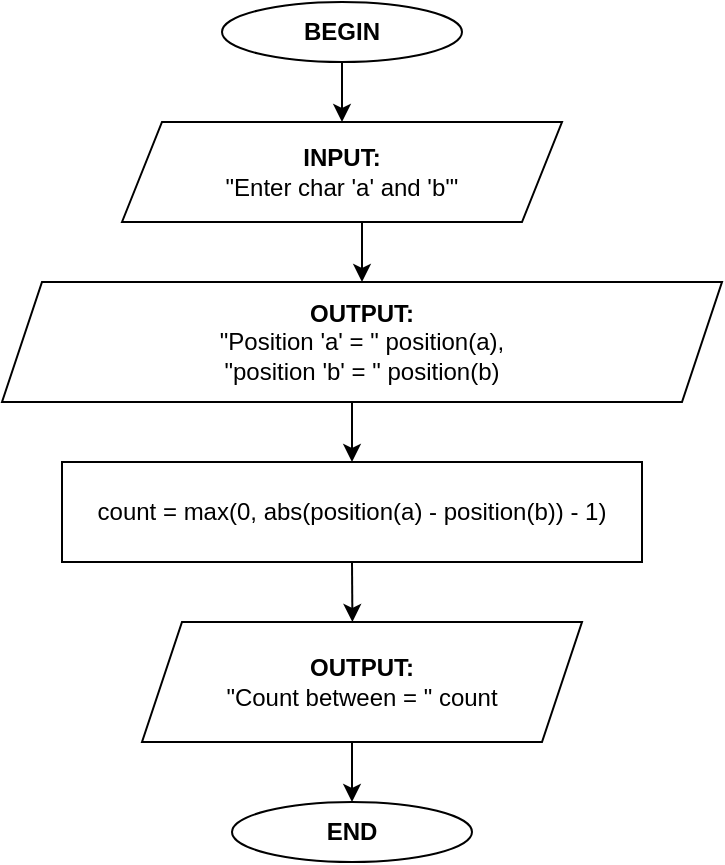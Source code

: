 <mxfile version="14.2.3" type="device"><diagram id="dKEBnxr_ccM6QV_wfKkK" name="Page-1"><mxGraphModel dx="981" dy="627" grid="1" gridSize="10" guides="1" tooltips="1" connect="1" arrows="1" fold="1" page="1" pageScale="1" pageWidth="827" pageHeight="1169" math="0" shadow="0"><root><mxCell id="0"/><mxCell id="1" parent="0"/><mxCell id="DEn3vMsMbRrz8wmuZTH4-3" style="edgeStyle=orthogonalEdgeStyle;rounded=0;orthogonalLoop=1;jettySize=auto;html=1;exitX=0.5;exitY=1;exitDx=0;exitDy=0;entryX=0.5;entryY=0;entryDx=0;entryDy=0;" edge="1" parent="1" source="DEn3vMsMbRrz8wmuZTH4-1" target="DEn3vMsMbRrz8wmuZTH4-2"><mxGeometry relative="1" as="geometry"/></mxCell><mxCell id="DEn3vMsMbRrz8wmuZTH4-1" value="&lt;b&gt;BEGIN&lt;/b&gt;" style="ellipse;whiteSpace=wrap;html=1;" vertex="1" parent="1"><mxGeometry x="320" y="10" width="120" height="30" as="geometry"/></mxCell><mxCell id="DEn3vMsMbRrz8wmuZTH4-5" style="edgeStyle=orthogonalEdgeStyle;rounded=0;orthogonalLoop=1;jettySize=auto;html=1;exitX=0.5;exitY=1;exitDx=0;exitDy=0;entryX=0.5;entryY=0;entryDx=0;entryDy=0;" edge="1" parent="1" source="DEn3vMsMbRrz8wmuZTH4-2" target="DEn3vMsMbRrz8wmuZTH4-4"><mxGeometry relative="1" as="geometry"/></mxCell><mxCell id="DEn3vMsMbRrz8wmuZTH4-2" value="&lt;b&gt;INPUT:&lt;/b&gt;&lt;br&gt;&quot;Enter char 'a' and 'b'&quot;" style="shape=parallelogram;perimeter=parallelogramPerimeter;whiteSpace=wrap;html=1;fixedSize=1;" vertex="1" parent="1"><mxGeometry x="270" y="70" width="220" height="50" as="geometry"/></mxCell><mxCell id="DEn3vMsMbRrz8wmuZTH4-7" style="edgeStyle=orthogonalEdgeStyle;rounded=0;orthogonalLoop=1;jettySize=auto;html=1;exitX=0.5;exitY=1;exitDx=0;exitDy=0;entryX=0.5;entryY=0;entryDx=0;entryDy=0;" edge="1" parent="1" source="DEn3vMsMbRrz8wmuZTH4-4" target="DEn3vMsMbRrz8wmuZTH4-6"><mxGeometry relative="1" as="geometry"/></mxCell><mxCell id="DEn3vMsMbRrz8wmuZTH4-4" value="&lt;b&gt;OUTPUT:&lt;/b&gt;&lt;br&gt;&quot;Position 'a' = &quot; position(a), &lt;br&gt;&quot;position 'b' = &quot; position(b)" style="shape=parallelogram;perimeter=parallelogramPerimeter;whiteSpace=wrap;html=1;fixedSize=1;" vertex="1" parent="1"><mxGeometry x="210" y="150" width="360" height="60" as="geometry"/></mxCell><mxCell id="DEn3vMsMbRrz8wmuZTH4-9" style="edgeStyle=orthogonalEdgeStyle;rounded=0;orthogonalLoop=1;jettySize=auto;html=1;exitX=0.5;exitY=1;exitDx=0;exitDy=0;" edge="1" parent="1" source="DEn3vMsMbRrz8wmuZTH4-6"><mxGeometry relative="1" as="geometry"><mxPoint x="385.207" y="320.0" as="targetPoint"/></mxGeometry></mxCell><mxCell id="DEn3vMsMbRrz8wmuZTH4-6" value="count = max(0, abs(position(a) - position(b)) - 1)" style="rounded=0;whiteSpace=wrap;html=1;" vertex="1" parent="1"><mxGeometry x="240" y="240" width="290" height="50" as="geometry"/></mxCell><mxCell id="DEn3vMsMbRrz8wmuZTH4-11" style="edgeStyle=orthogonalEdgeStyle;rounded=0;orthogonalLoop=1;jettySize=auto;html=1;exitX=0.5;exitY=1;exitDx=0;exitDy=0;entryX=0.5;entryY=0;entryDx=0;entryDy=0;" edge="1" parent="1" source="DEn3vMsMbRrz8wmuZTH4-8" target="DEn3vMsMbRrz8wmuZTH4-10"><mxGeometry relative="1" as="geometry"/></mxCell><mxCell id="DEn3vMsMbRrz8wmuZTH4-8" value="&lt;b&gt;OUTPUT:&lt;/b&gt;&lt;br&gt;&quot;Count between = &quot; count" style="shape=parallelogram;perimeter=parallelogramPerimeter;whiteSpace=wrap;html=1;fixedSize=1;" vertex="1" parent="1"><mxGeometry x="280" y="320" width="220" height="60" as="geometry"/></mxCell><mxCell id="DEn3vMsMbRrz8wmuZTH4-10" value="&lt;b&gt;END&lt;/b&gt;" style="ellipse;whiteSpace=wrap;html=1;" vertex="1" parent="1"><mxGeometry x="325" y="410" width="120" height="30" as="geometry"/></mxCell></root></mxGraphModel></diagram></mxfile>